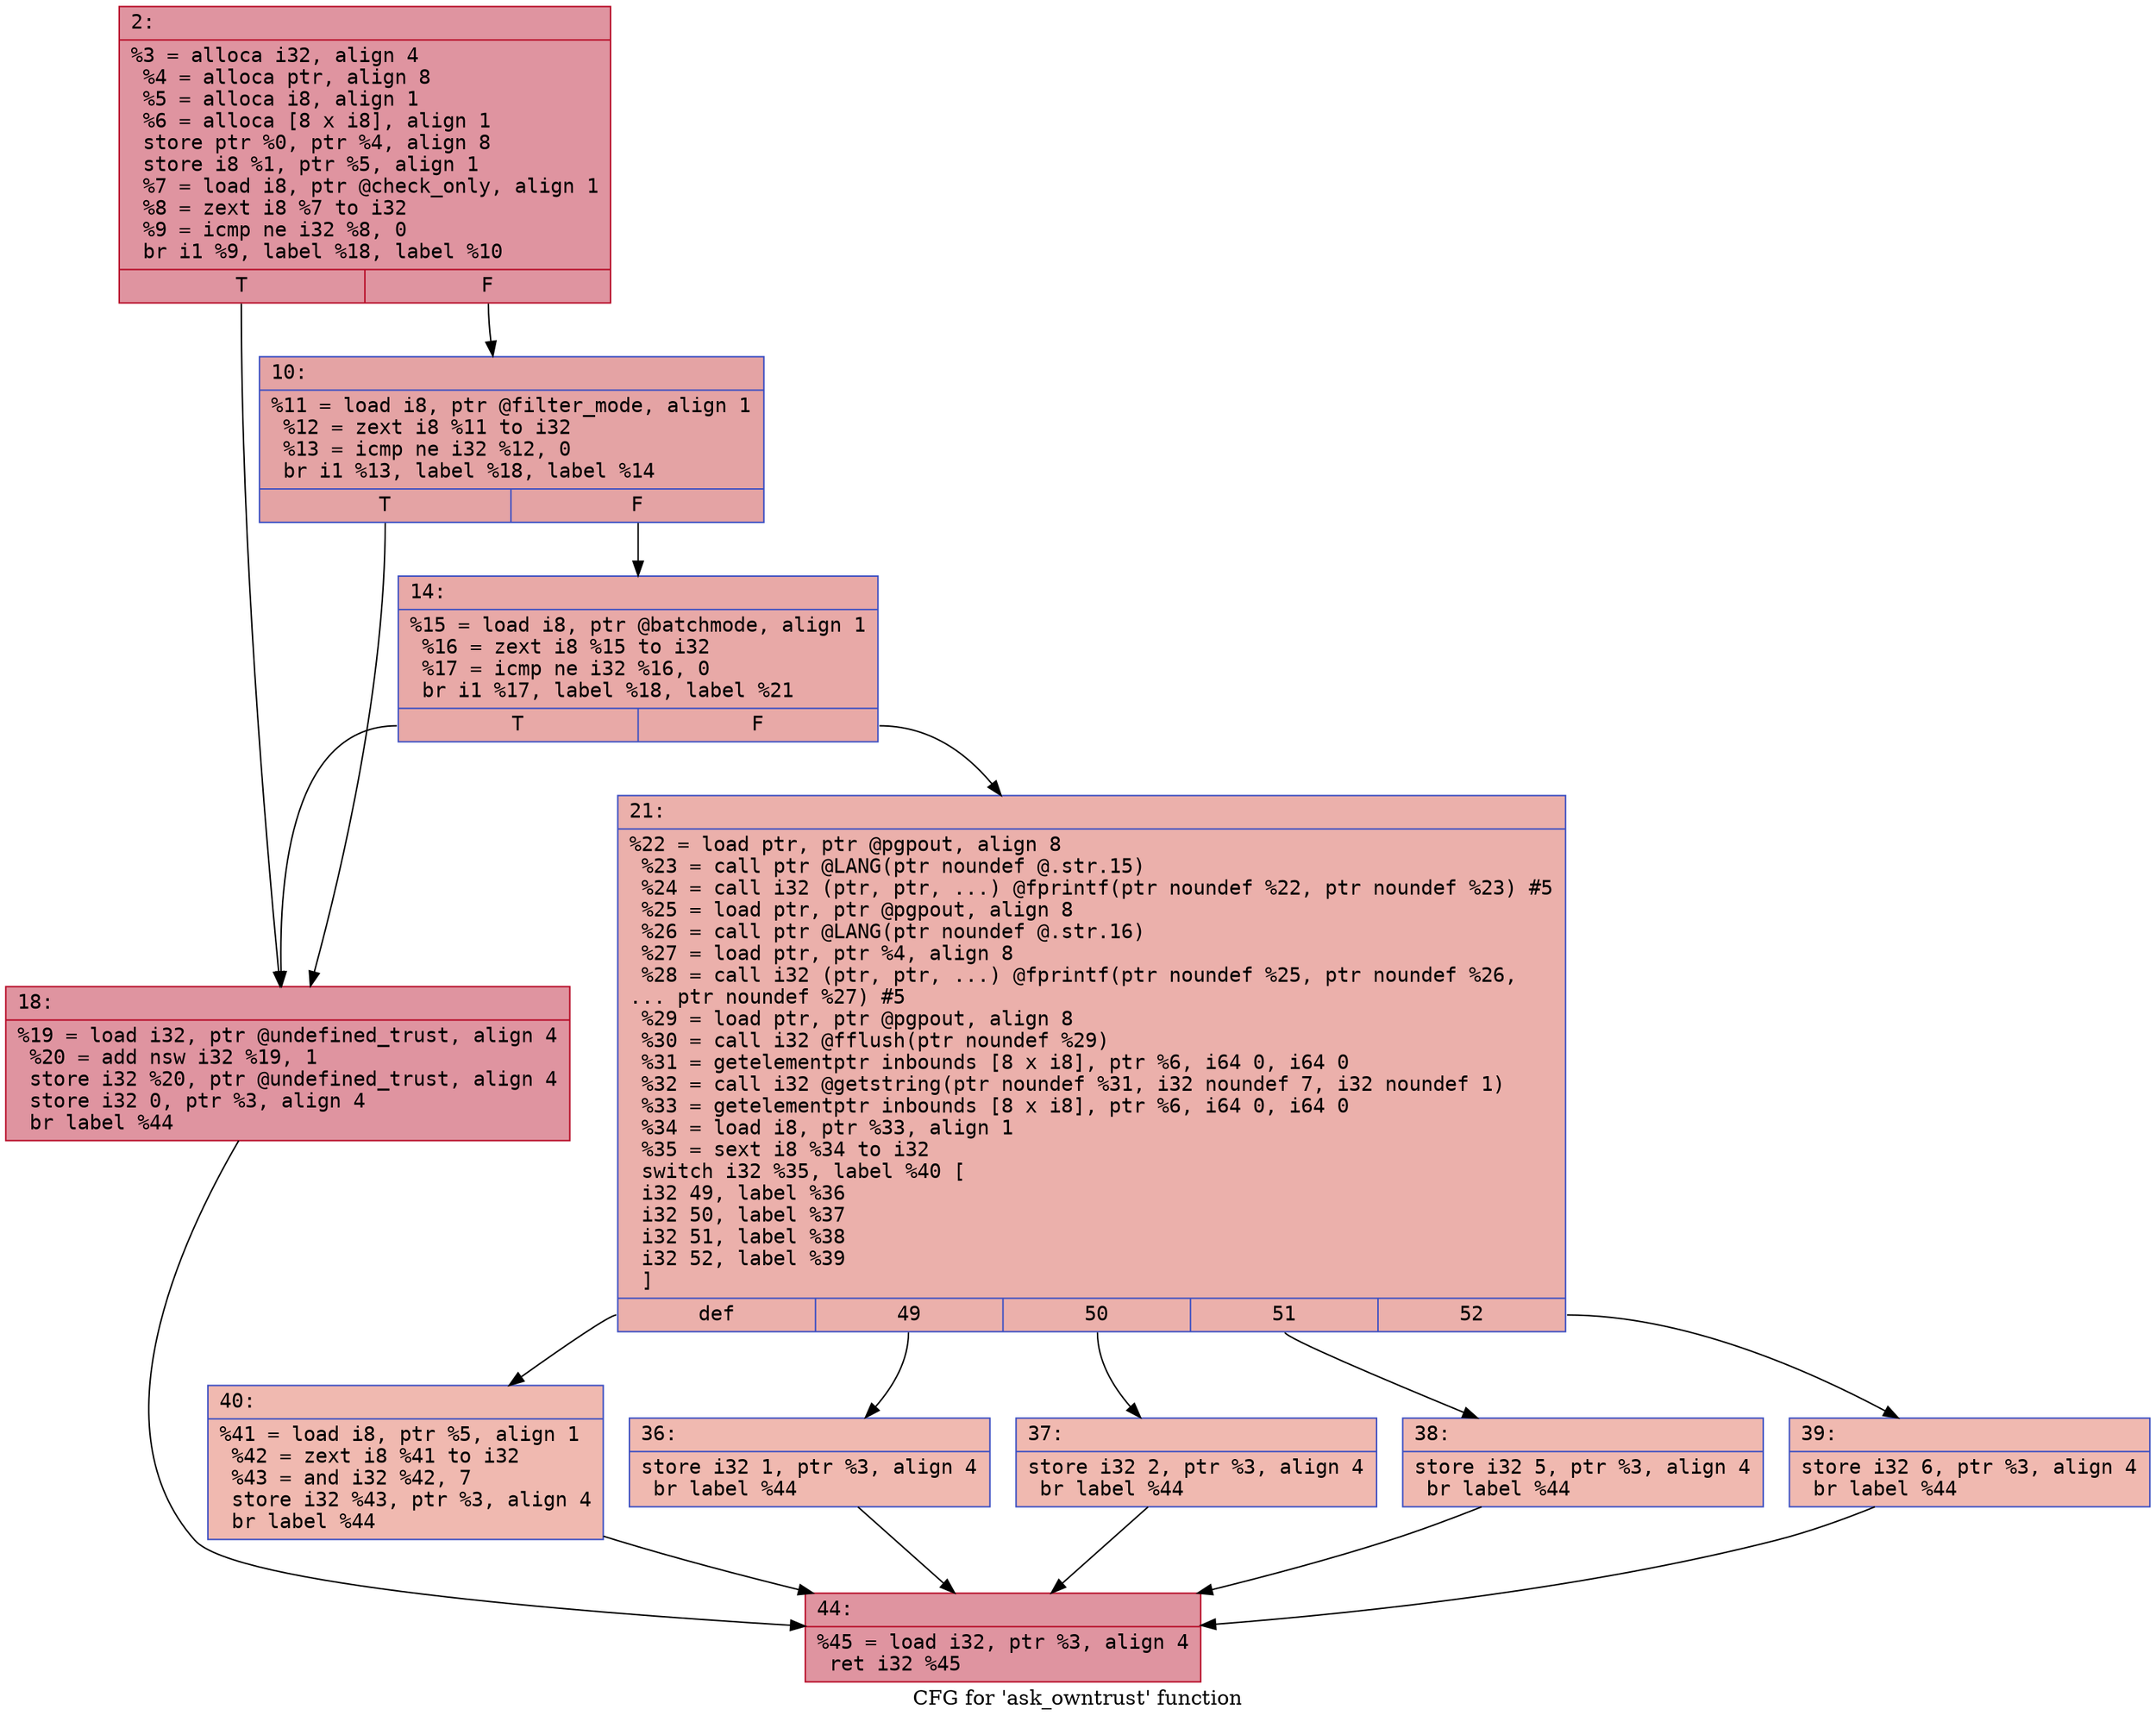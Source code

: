 digraph "CFG for 'ask_owntrust' function" {
	label="CFG for 'ask_owntrust' function";

	Node0x600003b04730 [shape=record,color="#b70d28ff", style=filled, fillcolor="#b70d2870" fontname="Courier",label="{2:\l|  %3 = alloca i32, align 4\l  %4 = alloca ptr, align 8\l  %5 = alloca i8, align 1\l  %6 = alloca [8 x i8], align 1\l  store ptr %0, ptr %4, align 8\l  store i8 %1, ptr %5, align 1\l  %7 = load i8, ptr @check_only, align 1\l  %8 = zext i8 %7 to i32\l  %9 = icmp ne i32 %8, 0\l  br i1 %9, label %18, label %10\l|{<s0>T|<s1>F}}"];
	Node0x600003b04730:s0 -> Node0x600003b04820[tooltip="2 -> 18\nProbability 62.50%" ];
	Node0x600003b04730:s1 -> Node0x600003b04780[tooltip="2 -> 10\nProbability 37.50%" ];
	Node0x600003b04780 [shape=record,color="#3d50c3ff", style=filled, fillcolor="#c32e3170" fontname="Courier",label="{10:\l|  %11 = load i8, ptr @filter_mode, align 1\l  %12 = zext i8 %11 to i32\l  %13 = icmp ne i32 %12, 0\l  br i1 %13, label %18, label %14\l|{<s0>T|<s1>F}}"];
	Node0x600003b04780:s0 -> Node0x600003b04820[tooltip="10 -> 18\nProbability 62.50%" ];
	Node0x600003b04780:s1 -> Node0x600003b047d0[tooltip="10 -> 14\nProbability 37.50%" ];
	Node0x600003b047d0 [shape=record,color="#3d50c3ff", style=filled, fillcolor="#ca3b3770" fontname="Courier",label="{14:\l|  %15 = load i8, ptr @batchmode, align 1\l  %16 = zext i8 %15 to i32\l  %17 = icmp ne i32 %16, 0\l  br i1 %17, label %18, label %21\l|{<s0>T|<s1>F}}"];
	Node0x600003b047d0:s0 -> Node0x600003b04820[tooltip="14 -> 18\nProbability 62.50%" ];
	Node0x600003b047d0:s1 -> Node0x600003b04870[tooltip="14 -> 21\nProbability 37.50%" ];
	Node0x600003b04820 [shape=record,color="#b70d28ff", style=filled, fillcolor="#b70d2870" fontname="Courier",label="{18:\l|  %19 = load i32, ptr @undefined_trust, align 4\l  %20 = add nsw i32 %19, 1\l  store i32 %20, ptr @undefined_trust, align 4\l  store i32 0, ptr %3, align 4\l  br label %44\l}"];
	Node0x600003b04820 -> Node0x600003b04a50[tooltip="18 -> 44\nProbability 100.00%" ];
	Node0x600003b04870 [shape=record,color="#3d50c3ff", style=filled, fillcolor="#d24b4070" fontname="Courier",label="{21:\l|  %22 = load ptr, ptr @pgpout, align 8\l  %23 = call ptr @LANG(ptr noundef @.str.15)\l  %24 = call i32 (ptr, ptr, ...) @fprintf(ptr noundef %22, ptr noundef %23) #5\l  %25 = load ptr, ptr @pgpout, align 8\l  %26 = call ptr @LANG(ptr noundef @.str.16)\l  %27 = load ptr, ptr %4, align 8\l  %28 = call i32 (ptr, ptr, ...) @fprintf(ptr noundef %25, ptr noundef %26,\l... ptr noundef %27) #5\l  %29 = load ptr, ptr @pgpout, align 8\l  %30 = call i32 @fflush(ptr noundef %29)\l  %31 = getelementptr inbounds [8 x i8], ptr %6, i64 0, i64 0\l  %32 = call i32 @getstring(ptr noundef %31, i32 noundef 7, i32 noundef 1)\l  %33 = getelementptr inbounds [8 x i8], ptr %6, i64 0, i64 0\l  %34 = load i8, ptr %33, align 1\l  %35 = sext i8 %34 to i32\l  switch i32 %35, label %40 [\l    i32 49, label %36\l    i32 50, label %37\l    i32 51, label %38\l    i32 52, label %39\l  ]\l|{<s0>def|<s1>49|<s2>50|<s3>51|<s4>52}}"];
	Node0x600003b04870:s0 -> Node0x600003b04a00[tooltip="21 -> 40\nProbability 20.00%" ];
	Node0x600003b04870:s1 -> Node0x600003b048c0[tooltip="21 -> 36\nProbability 20.00%" ];
	Node0x600003b04870:s2 -> Node0x600003b04910[tooltip="21 -> 37\nProbability 20.00%" ];
	Node0x600003b04870:s3 -> Node0x600003b04960[tooltip="21 -> 38\nProbability 20.00%" ];
	Node0x600003b04870:s4 -> Node0x600003b049b0[tooltip="21 -> 39\nProbability 20.00%" ];
	Node0x600003b048c0 [shape=record,color="#3d50c3ff", style=filled, fillcolor="#de614d70" fontname="Courier",label="{36:\l|  store i32 1, ptr %3, align 4\l  br label %44\l}"];
	Node0x600003b048c0 -> Node0x600003b04a50[tooltip="36 -> 44\nProbability 100.00%" ];
	Node0x600003b04910 [shape=record,color="#3d50c3ff", style=filled, fillcolor="#de614d70" fontname="Courier",label="{37:\l|  store i32 2, ptr %3, align 4\l  br label %44\l}"];
	Node0x600003b04910 -> Node0x600003b04a50[tooltip="37 -> 44\nProbability 100.00%" ];
	Node0x600003b04960 [shape=record,color="#3d50c3ff", style=filled, fillcolor="#de614d70" fontname="Courier",label="{38:\l|  store i32 5, ptr %3, align 4\l  br label %44\l}"];
	Node0x600003b04960 -> Node0x600003b04a50[tooltip="38 -> 44\nProbability 100.00%" ];
	Node0x600003b049b0 [shape=record,color="#3d50c3ff", style=filled, fillcolor="#de614d70" fontname="Courier",label="{39:\l|  store i32 6, ptr %3, align 4\l  br label %44\l}"];
	Node0x600003b049b0 -> Node0x600003b04a50[tooltip="39 -> 44\nProbability 100.00%" ];
	Node0x600003b04a00 [shape=record,color="#3d50c3ff", style=filled, fillcolor="#de614d70" fontname="Courier",label="{40:\l|  %41 = load i8, ptr %5, align 1\l  %42 = zext i8 %41 to i32\l  %43 = and i32 %42, 7\l  store i32 %43, ptr %3, align 4\l  br label %44\l}"];
	Node0x600003b04a00 -> Node0x600003b04a50[tooltip="40 -> 44\nProbability 100.00%" ];
	Node0x600003b04a50 [shape=record,color="#b70d28ff", style=filled, fillcolor="#b70d2870" fontname="Courier",label="{44:\l|  %45 = load i32, ptr %3, align 4\l  ret i32 %45\l}"];
}

